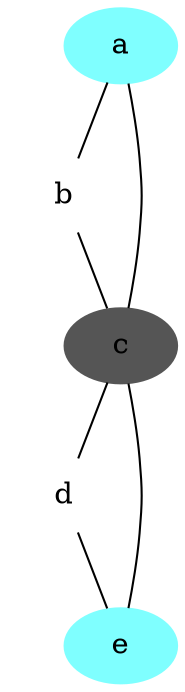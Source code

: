 graph graphname {
	node [color=white,
		 style=filled
	];
	a	 [color="#7fffff"];
	b	 [color="#ffffff"];
	a -- b;
	c	 [color="#555555"];
	a -- c;
	b -- c;
	d	 [color="#ffffff"];
	c -- d;
	e	 [color="#7fffff"];
	c -- e;
	d -- e;
}

